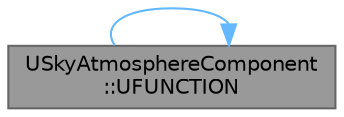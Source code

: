 digraph "USkyAtmosphereComponent::UFUNCTION"
{
 // INTERACTIVE_SVG=YES
 // LATEX_PDF_SIZE
  bgcolor="transparent";
  edge [fontname=Helvetica,fontsize=10,labelfontname=Helvetica,labelfontsize=10];
  node [fontname=Helvetica,fontsize=10,shape=box,height=0.2,width=0.4];
  rankdir="LR";
  Node1 [id="Node000001",label="USkyAtmosphereComponent\l::UFUNCTION",height=0.2,width=0.4,color="gray40", fillcolor="grey60", style="filled", fontcolor="black",tooltip="If this is True, this primitive will render black with an alpha of 0, but all secondary effects (shad..."];
  Node1 -> Node1 [id="edge1_Node000001_Node000001",color="steelblue1",style="solid",tooltip=" "];
}
